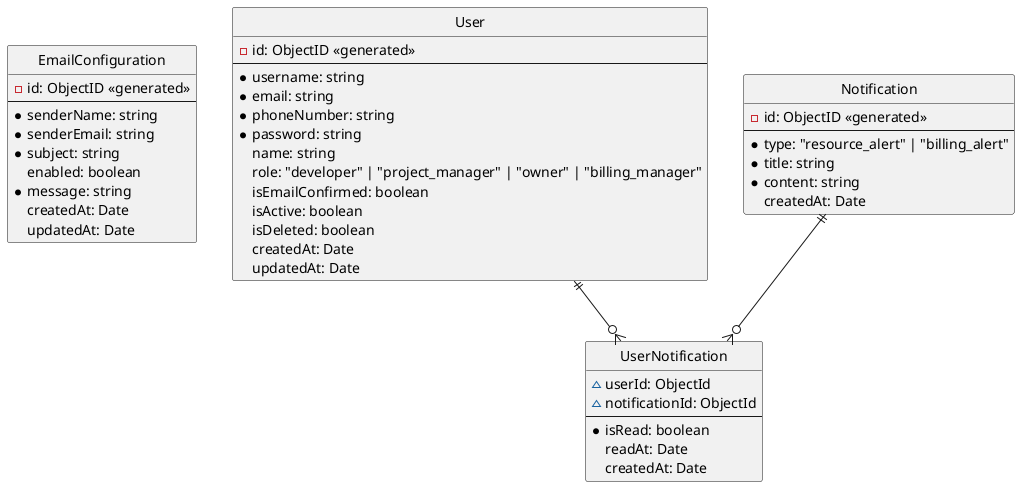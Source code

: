  @startuml Todo
hide circle
' skinparam linetype ortho


entity EmailConfiguration {
  -id: ObjectID <<generated>>
  --
  *senderName: string
  *senderEmail: string
  *subject: string
  enabled: boolean
  *message: string
  createdAt: Date
  updatedAt: Date
}


entity User {
  -id: ObjectID <<generated>>
  --
  *username: string
  *email: string
  *phoneNumber: string
  *password: string
  name: string
  role: "developer" | "project_manager" | "owner" | "billing_manager"
  isEmailConfirmed: boolean
  isActive: boolean
  isDeleted: boolean
  createdAt: Date
  updatedAt: Date
}

entity Notification {
  -id: ObjectID <<generated>>
  --
  *type: "resource_alert" | "billing_alert"
  *title: string
  *content: string
  createdAt: Date
}

entity UserNotification {
  ~userId: ObjectId
  ~notificationId: ObjectId
  --
  *isRead: boolean
  readAt: Date
  createdAt: Date
}

User ||--o{ UserNotification
Notification ||--o{ UserNotification
@enduml
